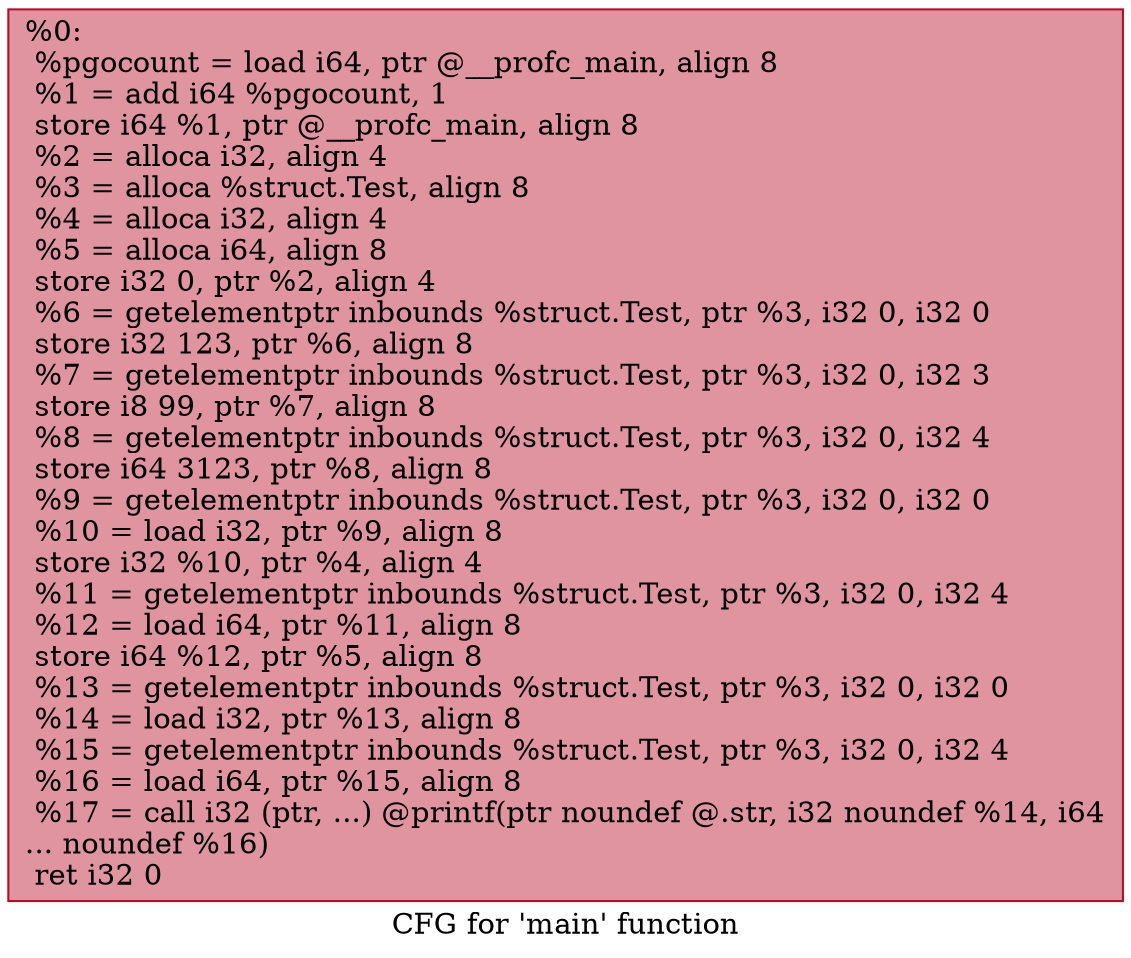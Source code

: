 digraph "CFG for 'main' function" {
	label="CFG for 'main' function";

	Node0x55f2f99f8270 [shape=record,color="#b70d28ff", style=filled, fillcolor="#b70d2870",label="{%0:\l  %pgocount = load i64, ptr @__profc_main, align 8\l  %1 = add i64 %pgocount, 1\l  store i64 %1, ptr @__profc_main, align 8\l  %2 = alloca i32, align 4\l  %3 = alloca %struct.Test, align 8\l  %4 = alloca i32, align 4\l  %5 = alloca i64, align 8\l  store i32 0, ptr %2, align 4\l  %6 = getelementptr inbounds %struct.Test, ptr %3, i32 0, i32 0\l  store i32 123, ptr %6, align 8\l  %7 = getelementptr inbounds %struct.Test, ptr %3, i32 0, i32 3\l  store i8 99, ptr %7, align 8\l  %8 = getelementptr inbounds %struct.Test, ptr %3, i32 0, i32 4\l  store i64 3123, ptr %8, align 8\l  %9 = getelementptr inbounds %struct.Test, ptr %3, i32 0, i32 0\l  %10 = load i32, ptr %9, align 8\l  store i32 %10, ptr %4, align 4\l  %11 = getelementptr inbounds %struct.Test, ptr %3, i32 0, i32 4\l  %12 = load i64, ptr %11, align 8\l  store i64 %12, ptr %5, align 8\l  %13 = getelementptr inbounds %struct.Test, ptr %3, i32 0, i32 0\l  %14 = load i32, ptr %13, align 8\l  %15 = getelementptr inbounds %struct.Test, ptr %3, i32 0, i32 4\l  %16 = load i64, ptr %15, align 8\l  %17 = call i32 (ptr, ...) @printf(ptr noundef @.str, i32 noundef %14, i64\l... noundef %16)\l  ret i32 0\l}"];
}
